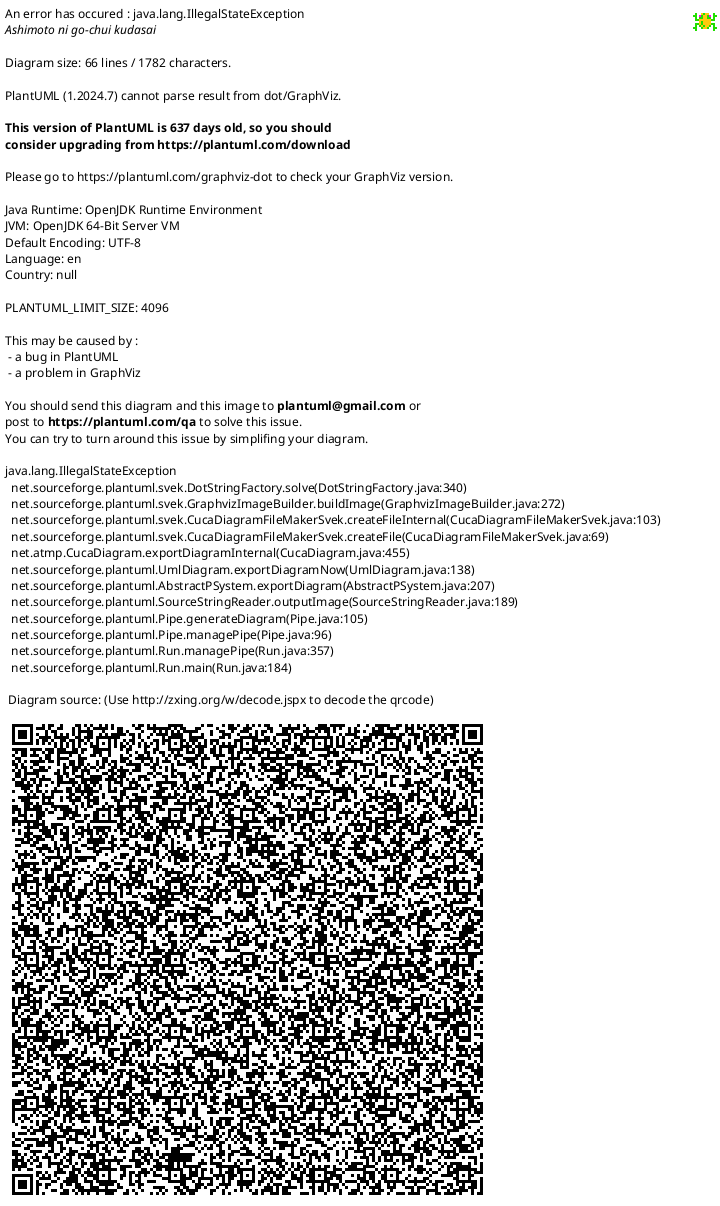 @startuml
title Организационная структура Центра реабилитации детей с ДЦП

skinparam linetype ortho
skinparam defaultTextAlignment center
skinparam rectangle {
    BackgroundColor White
    BorderColor Black
}

' === Уровень 0 ===
rectangle "Центр реабилитации\nдетей с ДЦП" as Center

' === Уровень 1 ===
rectangle "Администрация" as Admin
rectangle "Медико-диагностическое\nотделение" as MedDiag
rectangle "Отдел ЛФК и\nфизиотерапии" as LFK
rectangle "Отдел ТСР и\nэрготерапии" as TsrDept
rectangle "Психолого-педагогическая\nслужба" as PsychDept
rectangle "Социально-юридическая\nслужба" as SocialDept
rectangle "Медицинская служба" as MedServ

Center -down-> Admin
Center -down-> MedDiag
Center -down-> LFK
Center -down-> TsrDept
Center -down-> PsychDept
Center -down-> SocialDept
Center -down-> MedServ

' === Администрация ===
rectangle "Директор" as Director
rectangle "Методист / Зав. отделением" as Method
Admin -down-> Director
Admin -down-> Method

' === Медико-диагностическое отделение ===
rectangle "Детский невролог" as Neurologist
rectangle "Ортопед" as Orthopedist
rectangle "Реабилитолог" as Rehabilitator
MedDiag -down-> Neurologist
MedDiag -down-> Orthopedist
MedDiag -down-> Rehabilitator

' === ЛФК ===
rectangle "Врач ЛФК" as LFKDoctor
rectangle "Инструкторы" as Instructors
LFK -down-> LFKDoctor
LFK -down-> Instructors

' === ТСР ===
rectangle "Эрготерапевт" as Ergo
rectangle "Инженер по ТСР" as Engineer
rectangle "Технический консультант" as Consultant
TsrDept -down-> Ergo
TsrDept -down-> Engineer
TsrDept -down-> Consultant

' === Психолого-педагогическая служба ===
rectangle "Психолог" as Psychologist
rectangle "Логопед / дефектолог" as Speech
PsychDept -down-> Psychologist
PsychDept -down-> Speech

' === Социально-юридическая служба ===
rectangle "Социальный работник" as SocialWorker
SocialDept -down-> SocialWorker

' === Медицинская служба ===
rectangle "Медсёстры" as Nurses
rectangle "Помощники по уходу" as CareAssistants
MedServ -down-> Nurses
MedServ -down-> CareAssistants

@enduml
